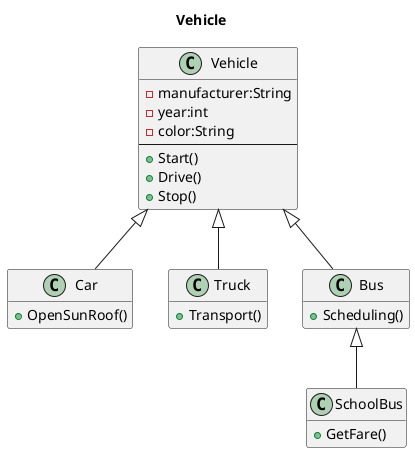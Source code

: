 @startuml
title Vehicle

class Vehicle{
    -manufacturer:String
    -year:int
    -color:String
    --
    +Start()
    +Drive()
    +Stop()
}

class Car extends Vehicle{
    +OpenSunRoof()
}

class Truck extends Vehicle{
    +Transport()
}

class Bus extends Vehicle{
    +Scheduling()
}

class SchoolBus extends Bus{
    +GetFare()
}

hide empty member
@enduml